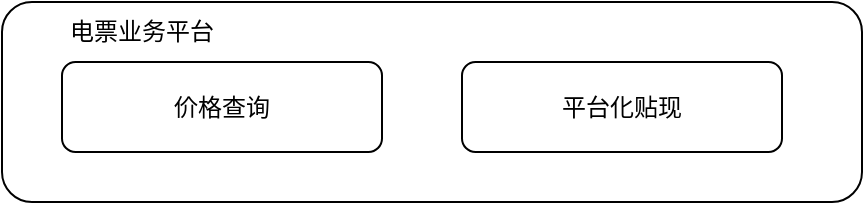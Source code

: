 <mxfile version="15.1.4" type="github">
  <diagram id="JNFQF2zDmBJSuzSLmIvQ" name="第 1 页">
    <mxGraphModel dx="1838" dy="1161" grid="1" gridSize="10" guides="1" tooltips="1" connect="1" arrows="1" fold="1" page="1" pageScale="1" pageWidth="827" pageHeight="1169" math="0" shadow="0">
      <root>
        <mxCell id="0" />
        <mxCell id="1" parent="0" />
        <mxCell id="r181ZMQSl69mX4do0vOS-1" value="" style="rounded=1;whiteSpace=wrap;html=1;" vertex="1" parent="1">
          <mxGeometry x="120" y="310" width="430" height="100" as="geometry" />
        </mxCell>
        <mxCell id="r181ZMQSl69mX4do0vOS-2" value="电票业务平台" style="text;html=1;strokeColor=none;fillColor=none;align=center;verticalAlign=middle;whiteSpace=wrap;rounded=0;" vertex="1" parent="1">
          <mxGeometry x="150" y="320" width="80" height="10" as="geometry" />
        </mxCell>
        <mxCell id="r181ZMQSl69mX4do0vOS-3" value="价格查询" style="rounded=1;whiteSpace=wrap;html=1;" vertex="1" parent="1">
          <mxGeometry x="150" y="340" width="160" height="45" as="geometry" />
        </mxCell>
        <mxCell id="r181ZMQSl69mX4do0vOS-4" value="平台化贴现" style="rounded=1;whiteSpace=wrap;html=1;" vertex="1" parent="1">
          <mxGeometry x="350" y="340" width="160" height="45" as="geometry" />
        </mxCell>
      </root>
    </mxGraphModel>
  </diagram>
</mxfile>
